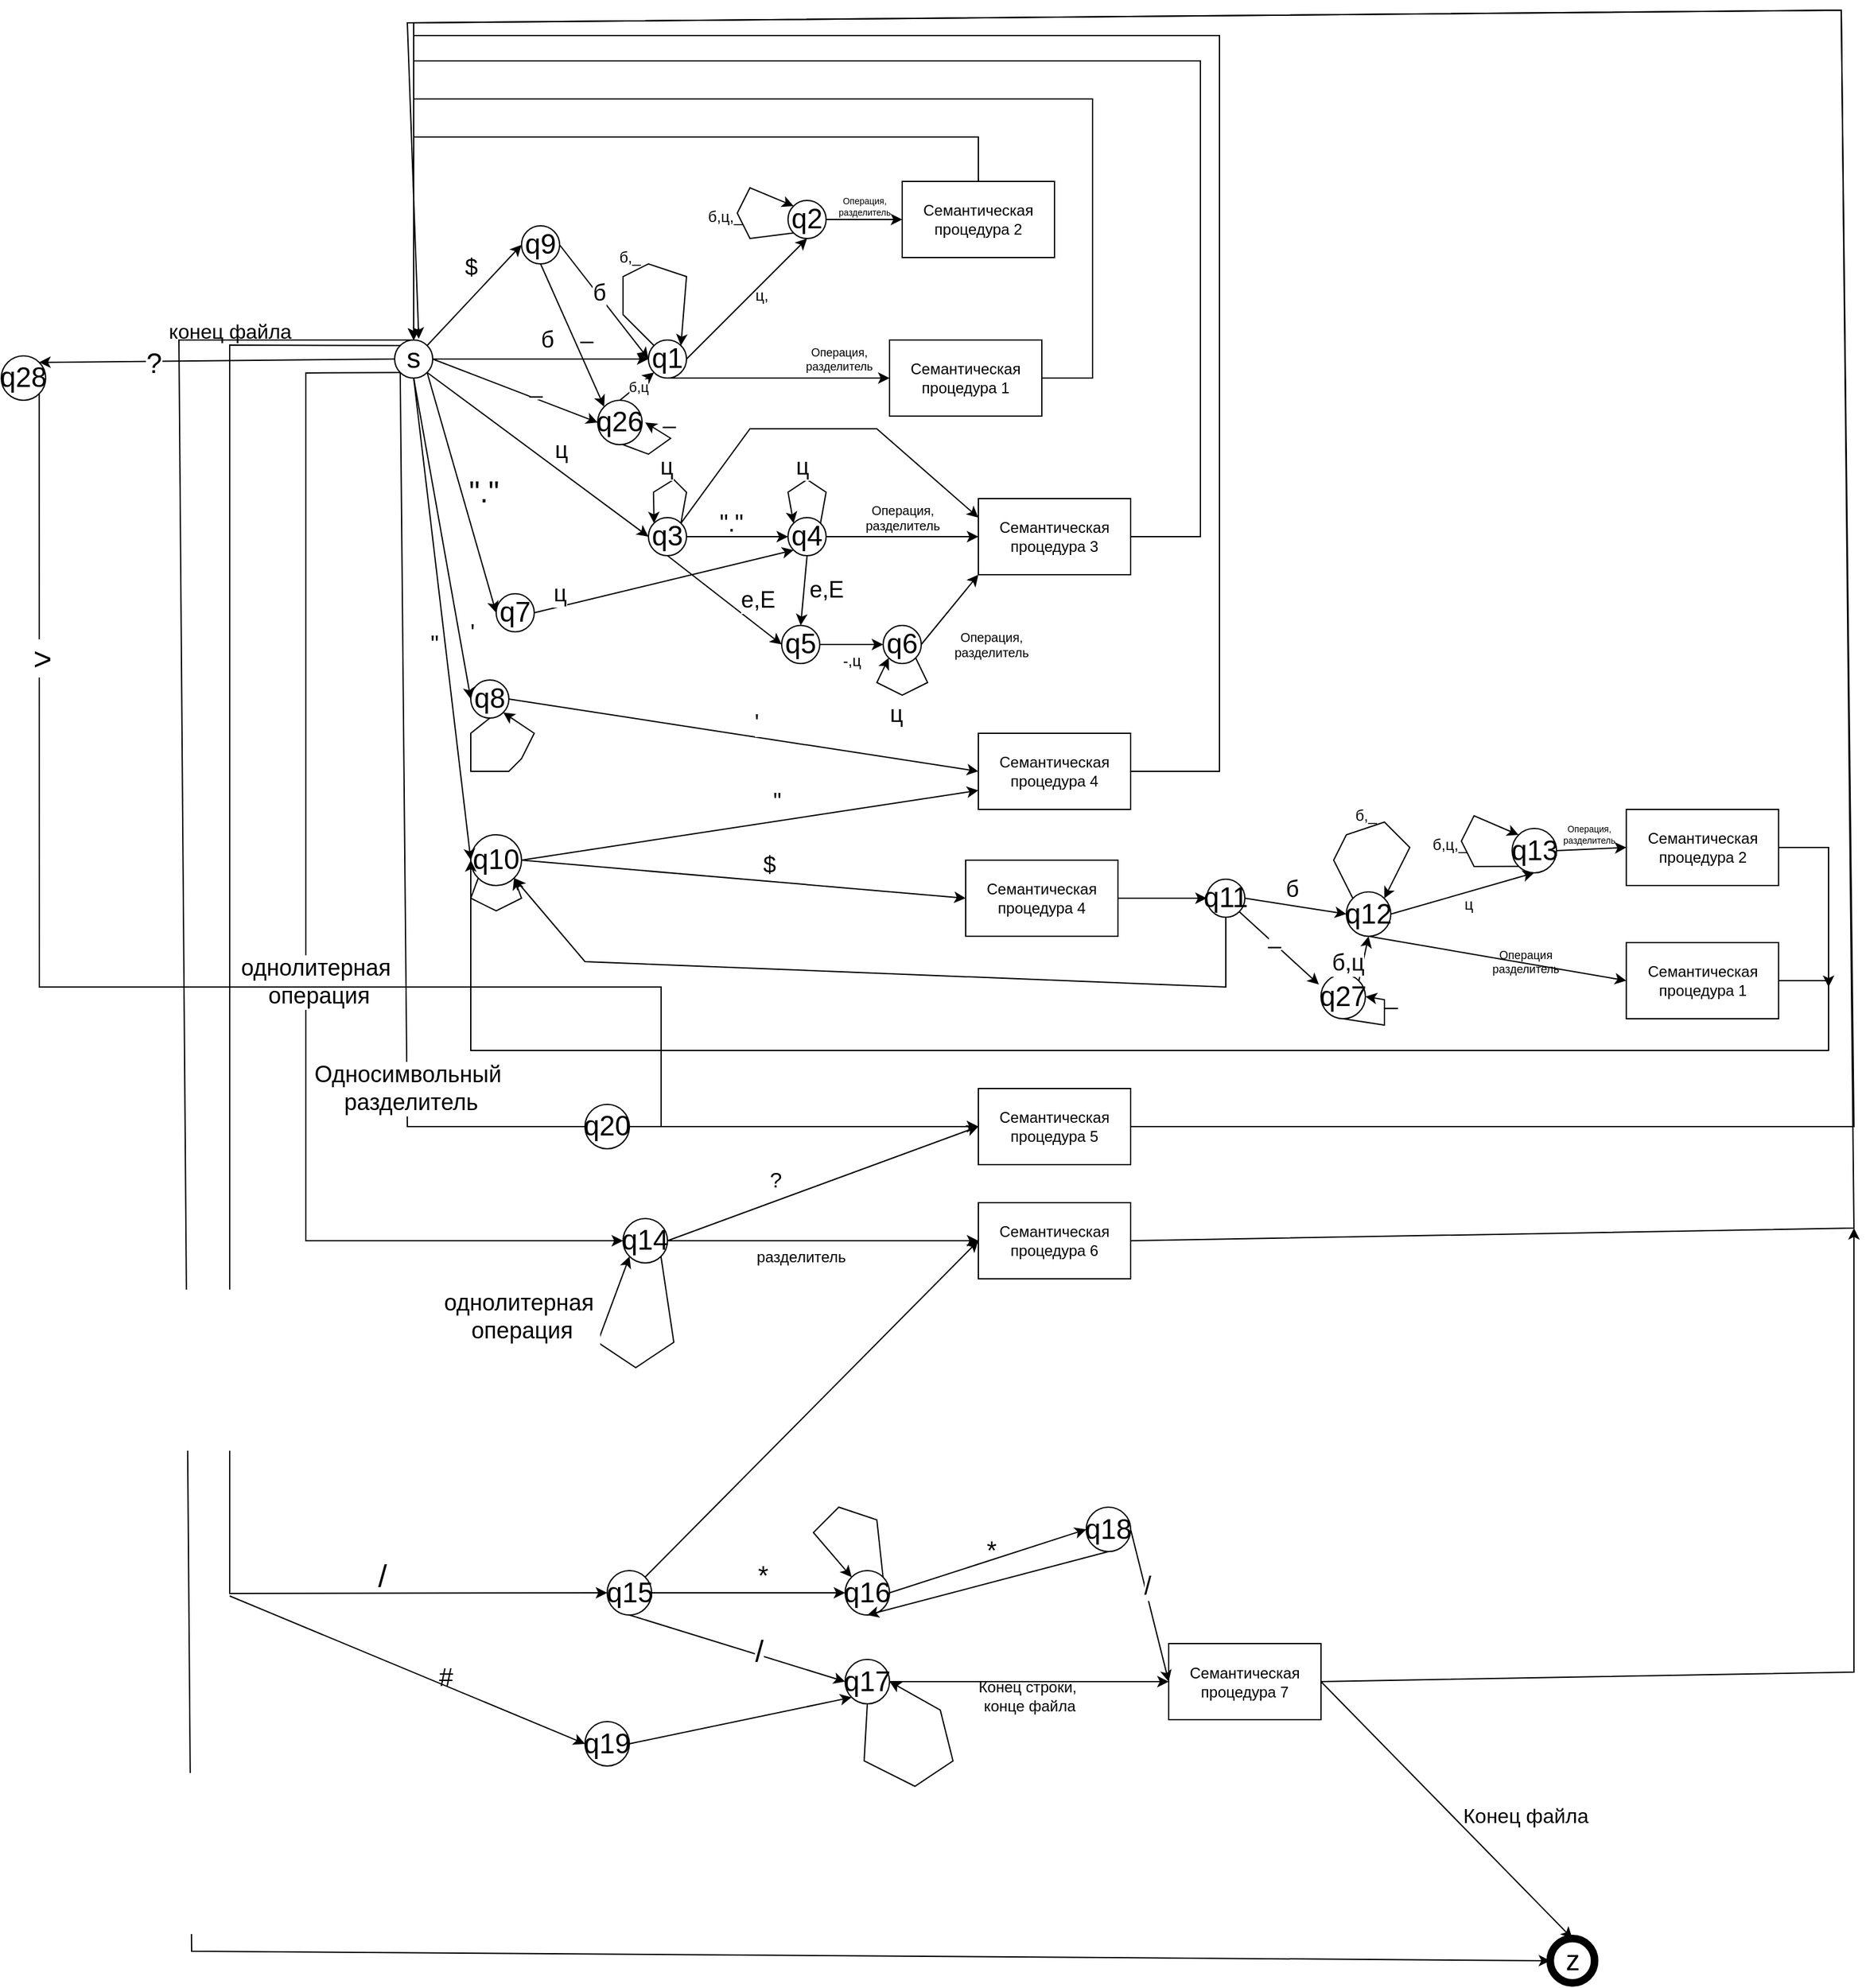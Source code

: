 <mxfile version="24.0.2" type="device">
  <diagram name="Страница — 1" id="Yy_oVvdv5WHtv4DTs_N_">
    <mxGraphModel dx="2081" dy="2607" grid="1" gridSize="10" guides="1" tooltips="1" connect="1" arrows="1" fold="1" page="1" pageScale="1" pageWidth="827" pageHeight="1169" math="0" shadow="0">
      <root>
        <mxCell id="0" />
        <mxCell id="1" parent="0" />
        <mxCell id="lg_ZGlqCutBqFKEGHfZC-1" value="s" style="ellipse;whiteSpace=wrap;html=1;aspect=fixed;fontSize=22;align=center;" parent="1" vertex="1">
          <mxGeometry x="110" y="120" width="30" height="30" as="geometry" />
        </mxCell>
        <mxCell id="lg_ZGlqCutBqFKEGHfZC-2" value="q1" style="ellipse;whiteSpace=wrap;html=1;aspect=fixed;fontSize=22;align=center;" parent="1" vertex="1">
          <mxGeometry x="310" y="120" width="30" height="30" as="geometry" />
        </mxCell>
        <mxCell id="lg_ZGlqCutBqFKEGHfZC-3" value="" style="endArrow=classic;html=1;rounded=0;exitX=1;exitY=0.5;exitDx=0;exitDy=0;entryX=0;entryY=0.5;entryDx=0;entryDy=0;" parent="1" source="lg_ZGlqCutBqFKEGHfZC-1" target="lg_ZGlqCutBqFKEGHfZC-2" edge="1">
          <mxGeometry width="50" height="50" relative="1" as="geometry">
            <mxPoint x="190" y="140" as="sourcePoint" />
            <mxPoint x="240" y="90" as="targetPoint" />
          </mxGeometry>
        </mxCell>
        <mxCell id="lg_ZGlqCutBqFKEGHfZC-4" value="б" style="edgeLabel;html=1;align=center;verticalAlign=middle;resizable=0;points=[];fontSize=18;" parent="lg_ZGlqCutBqFKEGHfZC-3" vertex="1" connectable="0">
          <mxGeometry x="0.177" relative="1" as="geometry">
            <mxPoint x="-10" y="-15" as="offset" />
          </mxGeometry>
        </mxCell>
        <mxCell id="lg_ZGlqCutBqFKEGHfZC-10" value="Семантическая процедура 1" style="rounded=0;whiteSpace=wrap;html=1;" parent="1" vertex="1">
          <mxGeometry x="500" y="120" width="120" height="60" as="geometry" />
        </mxCell>
        <mxCell id="lg_ZGlqCutBqFKEGHfZC-11" value="" style="endArrow=classic;html=1;rounded=0;exitX=0.5;exitY=1;exitDx=0;exitDy=0;entryX=0;entryY=0.5;entryDx=0;entryDy=0;" parent="1" source="lg_ZGlqCutBqFKEGHfZC-2" target="lg_ZGlqCutBqFKEGHfZC-10" edge="1">
          <mxGeometry width="50" height="50" relative="1" as="geometry">
            <mxPoint x="380" y="190" as="sourcePoint" />
            <mxPoint x="430" y="140" as="targetPoint" />
          </mxGeometry>
        </mxCell>
        <mxCell id="lg_ZGlqCutBqFKEGHfZC-13" value="Операция,&lt;div style=&quot;font-size: 9px;&quot;&gt;разделитель&lt;/div&gt;" style="text;html=1;align=center;verticalAlign=middle;resizable=0;points=[];autosize=1;strokeColor=none;fillColor=none;fontSize=9;" parent="1" vertex="1">
          <mxGeometry x="420" y="115" width="80" height="40" as="geometry" />
        </mxCell>
        <mxCell id="lg_ZGlqCutBqFKEGHfZC-14" value="" style="endArrow=classic;html=1;rounded=0;exitX=1;exitY=0.5;exitDx=0;exitDy=0;entryX=0.5;entryY=0;entryDx=0;entryDy=0;" parent="1" source="lg_ZGlqCutBqFKEGHfZC-10" target="lg_ZGlqCutBqFKEGHfZC-1" edge="1">
          <mxGeometry width="50" height="50" relative="1" as="geometry">
            <mxPoint x="335" y="160" as="sourcePoint" />
            <mxPoint x="335" y="261" as="targetPoint" />
            <Array as="points">
              <mxPoint x="660" y="150" />
              <mxPoint x="660" y="-70" />
              <mxPoint x="125" y="-70" />
            </Array>
          </mxGeometry>
        </mxCell>
        <mxCell id="lg_ZGlqCutBqFKEGHfZC-15" value="" style="endArrow=classic;html=1;rounded=0;exitX=1;exitY=0.5;exitDx=0;exitDy=0;entryX=0.5;entryY=1;entryDx=0;entryDy=0;" parent="1" source="lg_ZGlqCutBqFKEGHfZC-2" target="lg_ZGlqCutBqFKEGHfZC-16" edge="1">
          <mxGeometry width="50" height="50" relative="1" as="geometry">
            <mxPoint x="365" y="65" as="sourcePoint" />
            <mxPoint x="435" y="-50" as="targetPoint" />
          </mxGeometry>
        </mxCell>
        <mxCell id="lg_ZGlqCutBqFKEGHfZC-16" value="q2" style="ellipse;whiteSpace=wrap;html=1;aspect=fixed;fontSize=22;align=center;" parent="1" vertex="1">
          <mxGeometry x="420" y="10" width="30" height="30" as="geometry" />
        </mxCell>
        <mxCell id="lg_ZGlqCutBqFKEGHfZC-17" value="ц," style="text;html=1;align=center;verticalAlign=middle;resizable=0;points=[];autosize=1;strokeColor=none;fillColor=none;" parent="1" vertex="1">
          <mxGeometry x="384" y="70" width="30" height="30" as="geometry" />
        </mxCell>
        <mxCell id="lg_ZGlqCutBqFKEGHfZC-20" value="" style="endArrow=classic;html=1;rounded=0;exitX=1;exitY=0.5;exitDx=0;exitDy=0;entryX=0;entryY=0.5;entryDx=0;entryDy=0;" parent="1" source="lg_ZGlqCutBqFKEGHfZC-16" target="lg_ZGlqCutBqFKEGHfZC-22" edge="1">
          <mxGeometry width="50" height="50" relative="1" as="geometry">
            <mxPoint x="365" y="15" as="sourcePoint" />
            <mxPoint x="300" y="15" as="targetPoint" />
          </mxGeometry>
        </mxCell>
        <mxCell id="lg_ZGlqCutBqFKEGHfZC-21" value="Операция,&lt;div style=&quot;font-size: 7px;&quot;&gt;разделитель&lt;/div&gt;" style="text;html=1;align=center;verticalAlign=middle;resizable=0;points=[];autosize=1;strokeColor=none;fillColor=none;fontSize=7;" parent="1" vertex="1">
          <mxGeometry x="450" width="60" height="30" as="geometry" />
        </mxCell>
        <mxCell id="lg_ZGlqCutBqFKEGHfZC-22" value="Семантическая процедура 2" style="rounded=0;whiteSpace=wrap;html=1;" parent="1" vertex="1">
          <mxGeometry x="510" y="-5" width="120" height="60" as="geometry" />
        </mxCell>
        <mxCell id="lg_ZGlqCutBqFKEGHfZC-24" value="" style="endArrow=classic;html=1;rounded=0;entryX=0.5;entryY=0;entryDx=0;entryDy=0;exitX=0.5;exitY=0;exitDx=0;exitDy=0;" parent="1" source="lg_ZGlqCutBqFKEGHfZC-22" target="lg_ZGlqCutBqFKEGHfZC-1" edge="1">
          <mxGeometry width="50" height="50" relative="1" as="geometry">
            <mxPoint x="530" y="-70" as="sourcePoint" />
            <mxPoint x="150" y="50" as="targetPoint" />
            <Array as="points">
              <mxPoint x="570" y="-40" />
              <mxPoint x="125" y="-40" />
            </Array>
          </mxGeometry>
        </mxCell>
        <mxCell id="lg_ZGlqCutBqFKEGHfZC-28" value="" style="endArrow=classic;html=1;rounded=0;exitX=0;exitY=0;exitDx=0;exitDy=0;entryX=1;entryY=0;entryDx=0;entryDy=0;" parent="1" source="lg_ZGlqCutBqFKEGHfZC-2" target="lg_ZGlqCutBqFKEGHfZC-2" edge="1">
          <mxGeometry width="50" height="50" relative="1" as="geometry">
            <mxPoint x="260" y="55" as="sourcePoint" />
            <mxPoint x="320" y="55" as="targetPoint" />
            <Array as="points">
              <mxPoint x="290" y="100" />
              <mxPoint x="290" y="70" />
              <mxPoint x="310" y="60" />
              <mxPoint x="340" y="70" />
            </Array>
          </mxGeometry>
        </mxCell>
        <mxCell id="lg_ZGlqCutBqFKEGHfZC-29" value="б,_" style="text;html=1;align=center;verticalAlign=middle;resizable=0;points=[];autosize=1;strokeColor=none;fillColor=none;" parent="1" vertex="1">
          <mxGeometry x="275" y="40" width="40" height="30" as="geometry" />
        </mxCell>
        <mxCell id="lg_ZGlqCutBqFKEGHfZC-30" value="" style="endArrow=classic;html=1;rounded=0;exitX=0;exitY=1;exitDx=0;exitDy=0;entryX=0;entryY=0;entryDx=0;entryDy=0;" parent="1" source="lg_ZGlqCutBqFKEGHfZC-16" target="lg_ZGlqCutBqFKEGHfZC-16" edge="1">
          <mxGeometry width="50" height="50" relative="1" as="geometry">
            <mxPoint x="334" y="59" as="sourcePoint" />
            <mxPoint x="356" y="59" as="targetPoint" />
            <Array as="points">
              <mxPoint x="390" y="40" />
              <mxPoint x="380" y="20" />
              <mxPoint x="390" />
            </Array>
          </mxGeometry>
        </mxCell>
        <mxCell id="lg_ZGlqCutBqFKEGHfZC-31" value="б,ц,_" style="text;html=1;align=center;verticalAlign=middle;resizable=0;points=[];autosize=1;strokeColor=none;fillColor=none;" parent="1" vertex="1">
          <mxGeometry x="345" y="8" width="50" height="30" as="geometry" />
        </mxCell>
        <mxCell id="lg_ZGlqCutBqFKEGHfZC-32" value="q3" style="ellipse;whiteSpace=wrap;html=1;aspect=fixed;fontSize=22;align=center;" parent="1" vertex="1">
          <mxGeometry x="310" y="260" width="30" height="30" as="geometry" />
        </mxCell>
        <mxCell id="lg_ZGlqCutBqFKEGHfZC-33" value="" style="endArrow=classic;html=1;rounded=0;exitX=1;exitY=1;exitDx=0;exitDy=0;entryX=0;entryY=0.5;entryDx=0;entryDy=0;" parent="1" source="lg_ZGlqCutBqFKEGHfZC-1" target="lg_ZGlqCutBqFKEGHfZC-32" edge="1">
          <mxGeometry width="50" height="50" relative="1" as="geometry">
            <mxPoint x="150" y="145" as="sourcePoint" />
            <mxPoint x="320" y="145" as="targetPoint" />
          </mxGeometry>
        </mxCell>
        <mxCell id="lg_ZGlqCutBqFKEGHfZC-34" value="ц" style="edgeLabel;html=1;align=center;verticalAlign=middle;resizable=0;points=[];fontSize=18;" parent="lg_ZGlqCutBqFKEGHfZC-33" vertex="1" connectable="0">
          <mxGeometry x="0.177" relative="1" as="geometry">
            <mxPoint x="2" y="-15" as="offset" />
          </mxGeometry>
        </mxCell>
        <mxCell id="lg_ZGlqCutBqFKEGHfZC-35" value="" style="endArrow=classic;html=1;rounded=0;exitX=1;exitY=0;exitDx=0;exitDy=0;entryX=0;entryY=0;entryDx=0;entryDy=0;" parent="1" source="lg_ZGlqCutBqFKEGHfZC-32" target="lg_ZGlqCutBqFKEGHfZC-32" edge="1">
          <mxGeometry width="50" height="50" relative="1" as="geometry">
            <mxPoint x="361.217" y="240.003" as="sourcePoint" />
            <mxPoint x="340.003" y="240.003" as="targetPoint" />
            <Array as="points">
              <mxPoint x="340" y="240" />
              <mxPoint x="330" y="230" />
              <mxPoint x="314" y="240" />
            </Array>
          </mxGeometry>
        </mxCell>
        <mxCell id="lg_ZGlqCutBqFKEGHfZC-36" value="ц" style="edgeLabel;html=1;align=center;verticalAlign=middle;resizable=0;points=[];fontSize=18;" parent="lg_ZGlqCutBqFKEGHfZC-35" vertex="1" connectable="0">
          <mxGeometry x="0.177" relative="1" as="geometry">
            <mxPoint x="2" y="-15" as="offset" />
          </mxGeometry>
        </mxCell>
        <mxCell id="lg_ZGlqCutBqFKEGHfZC-37" value="q4" style="ellipse;whiteSpace=wrap;html=1;aspect=fixed;fontSize=22;align=center;" parent="1" vertex="1">
          <mxGeometry x="420" y="260" width="30" height="30" as="geometry" />
        </mxCell>
        <mxCell id="lg_ZGlqCutBqFKEGHfZC-38" value="" style="endArrow=classic;html=1;rounded=0;exitX=1;exitY=0.5;exitDx=0;exitDy=0;entryX=0;entryY=0.5;entryDx=0;entryDy=0;" parent="1" source="lg_ZGlqCutBqFKEGHfZC-32" target="lg_ZGlqCutBqFKEGHfZC-37" edge="1">
          <mxGeometry width="50" height="50" relative="1" as="geometry">
            <mxPoint x="360" y="270" as="sourcePoint" />
            <mxPoint x="410" y="220" as="targetPoint" />
          </mxGeometry>
        </mxCell>
        <mxCell id="lg_ZGlqCutBqFKEGHfZC-39" value="&quot;&lt;span style=&quot;background-color: initial; font-size: 19px;&quot;&gt;.&quot;&lt;/span&gt;" style="text;html=1;align=center;verticalAlign=middle;resizable=0;points=[];autosize=1;strokeColor=none;fillColor=none;fontSize=19;" parent="1" vertex="1">
          <mxGeometry x="355" y="245" width="40" height="40" as="geometry" />
        </mxCell>
        <mxCell id="lg_ZGlqCutBqFKEGHfZC-40" value="" style="endArrow=classic;html=1;rounded=0;exitX=1;exitY=0;exitDx=0;exitDy=0;entryX=0;entryY=0;entryDx=0;entryDy=0;" parent="1" source="lg_ZGlqCutBqFKEGHfZC-37" target="lg_ZGlqCutBqFKEGHfZC-37" edge="1">
          <mxGeometry width="50" height="50" relative="1" as="geometry">
            <mxPoint x="446" y="250" as="sourcePoint" />
            <mxPoint x="424" y="250" as="targetPoint" />
            <Array as="points">
              <mxPoint x="450" y="240" />
              <mxPoint x="435" y="230" />
              <mxPoint x="420" y="240" />
            </Array>
          </mxGeometry>
        </mxCell>
        <mxCell id="lg_ZGlqCutBqFKEGHfZC-41" value="ц" style="edgeLabel;html=1;align=center;verticalAlign=middle;resizable=0;points=[];fontSize=18;" parent="lg_ZGlqCutBqFKEGHfZC-40" vertex="1" connectable="0">
          <mxGeometry x="0.177" relative="1" as="geometry">
            <mxPoint x="2" y="-15" as="offset" />
          </mxGeometry>
        </mxCell>
        <mxCell id="lg_ZGlqCutBqFKEGHfZC-42" value="Семантическая процедура 3" style="rounded=0;whiteSpace=wrap;html=1;" parent="1" vertex="1">
          <mxGeometry x="570" y="245" width="120" height="60" as="geometry" />
        </mxCell>
        <mxCell id="lg_ZGlqCutBqFKEGHfZC-43" value="" style="endArrow=classic;html=1;rounded=0;exitX=1;exitY=0.5;exitDx=0;exitDy=0;entryX=0;entryY=0.5;entryDx=0;entryDy=0;" parent="1" source="lg_ZGlqCutBqFKEGHfZC-37" target="lg_ZGlqCutBqFKEGHfZC-42" edge="1">
          <mxGeometry width="50" height="50" relative="1" as="geometry">
            <mxPoint x="470" y="274.76" as="sourcePoint" />
            <mxPoint x="550" y="274.76" as="targetPoint" />
          </mxGeometry>
        </mxCell>
        <mxCell id="lg_ZGlqCutBqFKEGHfZC-44" value="Операция,&lt;div style=&quot;font-size: 10px;&quot;&gt;разделитель&lt;/div&gt;" style="text;html=1;align=center;verticalAlign=middle;resizable=0;points=[];autosize=1;strokeColor=none;fillColor=none;fontSize=10;" parent="1" vertex="1">
          <mxGeometry x="470" y="240" width="80" height="40" as="geometry" />
        </mxCell>
        <mxCell id="lg_ZGlqCutBqFKEGHfZC-45" value="" style="endArrow=classic;html=1;rounded=0;exitX=1;exitY=0.5;exitDx=0;exitDy=0;entryX=0.5;entryY=0;entryDx=0;entryDy=0;" parent="1" source="lg_ZGlqCutBqFKEGHfZC-42" target="lg_ZGlqCutBqFKEGHfZC-1" edge="1">
          <mxGeometry width="50" height="50" relative="1" as="geometry">
            <mxPoint x="705" y="275" as="sourcePoint" />
            <mxPoint x="210" y="245" as="targetPoint" />
            <Array as="points">
              <mxPoint x="745" y="275" />
              <mxPoint x="745" y="-100" />
              <mxPoint x="125" y="-100" />
            </Array>
          </mxGeometry>
        </mxCell>
        <mxCell id="lg_ZGlqCutBqFKEGHfZC-46" value="q5" style="ellipse;whiteSpace=wrap;html=1;aspect=fixed;fontSize=22;align=center;" parent="1" vertex="1">
          <mxGeometry x="415" y="345" width="30" height="30" as="geometry" />
        </mxCell>
        <mxCell id="lg_ZGlqCutBqFKEGHfZC-47" value="" style="endArrow=classic;html=1;rounded=0;exitX=0.5;exitY=1;exitDx=0;exitDy=0;entryX=0;entryY=0.5;entryDx=0;entryDy=0;" parent="1" source="lg_ZGlqCutBqFKEGHfZC-32" target="lg_ZGlqCutBqFKEGHfZC-46" edge="1">
          <mxGeometry width="50" height="50" relative="1" as="geometry">
            <mxPoint x="146" y="156" as="sourcePoint" />
            <mxPoint x="320" y="285" as="targetPoint" />
          </mxGeometry>
        </mxCell>
        <mxCell id="lg_ZGlqCutBqFKEGHfZC-48" value="e,E" style="edgeLabel;html=1;align=center;verticalAlign=middle;resizable=0;points=[];fontSize=18;" parent="lg_ZGlqCutBqFKEGHfZC-47" vertex="1" connectable="0">
          <mxGeometry x="0.177" relative="1" as="geometry">
            <mxPoint x="18" y="-6" as="offset" />
          </mxGeometry>
        </mxCell>
        <mxCell id="lg_ZGlqCutBqFKEGHfZC-49" value="" style="endArrow=classic;html=1;rounded=0;entryX=0;entryY=1;entryDx=0;entryDy=0;exitX=1;exitY=1;exitDx=0;exitDy=0;" parent="1" source="lg_ZGlqCutBqFKEGHfZC-55" target="lg_ZGlqCutBqFKEGHfZC-55" edge="1">
          <mxGeometry width="50" height="50" relative="1" as="geometry">
            <mxPoint x="635.607" y="399.997" as="sourcePoint" />
            <mxPoint x="614.393" y="399.997" as="targetPoint" />
            <Array as="points">
              <mxPoint x="530" y="390" />
              <mxPoint x="510" y="400" />
              <mxPoint x="490" y="390" />
            </Array>
          </mxGeometry>
        </mxCell>
        <mxCell id="lg_ZGlqCutBqFKEGHfZC-50" value="ц" style="edgeLabel;html=1;align=center;verticalAlign=middle;resizable=0;points=[];fontSize=18;" parent="lg_ZGlqCutBqFKEGHfZC-49" vertex="1" connectable="0">
          <mxGeometry x="0.177" relative="1" as="geometry">
            <mxPoint x="2" y="18" as="offset" />
          </mxGeometry>
        </mxCell>
        <mxCell id="lg_ZGlqCutBqFKEGHfZC-51" value="" style="endArrow=classic;html=1;rounded=0;exitX=0.5;exitY=1;exitDx=0;exitDy=0;entryX=0.5;entryY=0;entryDx=0;entryDy=0;" parent="1" source="lg_ZGlqCutBqFKEGHfZC-37" target="lg_ZGlqCutBqFKEGHfZC-46" edge="1">
          <mxGeometry width="50" height="50" relative="1" as="geometry">
            <mxPoint x="335" y="300" as="sourcePoint" />
            <mxPoint x="430" y="395" as="targetPoint" />
          </mxGeometry>
        </mxCell>
        <mxCell id="lg_ZGlqCutBqFKEGHfZC-52" value="e,E" style="edgeLabel;html=1;align=center;verticalAlign=middle;resizable=0;points=[];fontSize=18;" parent="lg_ZGlqCutBqFKEGHfZC-51" vertex="1" connectable="0">
          <mxGeometry x="0.177" relative="1" as="geometry">
            <mxPoint x="18" y="-6" as="offset" />
          </mxGeometry>
        </mxCell>
        <mxCell id="lg_ZGlqCutBqFKEGHfZC-53" value="" style="endArrow=classic;html=1;rounded=0;exitX=1;exitY=0.5;exitDx=0;exitDy=0;entryX=0;entryY=0.5;entryDx=0;entryDy=0;" parent="1" source="lg_ZGlqCutBqFKEGHfZC-46" target="lg_ZGlqCutBqFKEGHfZC-55" edge="1">
          <mxGeometry width="50" height="50" relative="1" as="geometry">
            <mxPoint x="510" y="385" as="sourcePoint" />
            <mxPoint x="630" y="385" as="targetPoint" />
          </mxGeometry>
        </mxCell>
        <mxCell id="lg_ZGlqCutBqFKEGHfZC-54" value="Операция,&lt;div style=&quot;font-size: 10px;&quot;&gt;разделитель&lt;/div&gt;" style="text;html=1;align=center;verticalAlign=middle;resizable=0;points=[];autosize=1;strokeColor=none;fillColor=none;fontSize=10;" parent="1" vertex="1">
          <mxGeometry x="540" y="340" width="80" height="40" as="geometry" />
        </mxCell>
        <mxCell id="lg_ZGlqCutBqFKEGHfZC-55" value="q6" style="ellipse;whiteSpace=wrap;html=1;aspect=fixed;fontSize=22;align=center;" parent="1" vertex="1">
          <mxGeometry x="495" y="345" width="30" height="30" as="geometry" />
        </mxCell>
        <mxCell id="lg_ZGlqCutBqFKEGHfZC-57" value="-,ц" style="text;html=1;align=center;verticalAlign=middle;resizable=0;points=[];autosize=1;strokeColor=none;fillColor=none;" parent="1" vertex="1">
          <mxGeometry x="450" y="358" width="40" height="30" as="geometry" />
        </mxCell>
        <mxCell id="lg_ZGlqCutBqFKEGHfZC-58" value="" style="endArrow=classic;html=1;rounded=0;exitX=1;exitY=0.5;exitDx=0;exitDy=0;entryX=0;entryY=1;entryDx=0;entryDy=0;" parent="1" source="lg_ZGlqCutBqFKEGHfZC-55" target="lg_ZGlqCutBqFKEGHfZC-42" edge="1">
          <mxGeometry width="50" height="50" relative="1" as="geometry">
            <mxPoint x="460" y="395" as="sourcePoint" />
            <mxPoint x="510" y="395" as="targetPoint" />
          </mxGeometry>
        </mxCell>
        <mxCell id="lg_ZGlqCutBqFKEGHfZC-59" value="" style="endArrow=classic;html=1;rounded=0;exitX=1;exitY=1;exitDx=0;exitDy=0;entryX=0;entryY=0.5;entryDx=0;entryDy=0;" parent="1" source="lg_ZGlqCutBqFKEGHfZC-1" target="lg_ZGlqCutBqFKEGHfZC-61" edge="1">
          <mxGeometry width="50" height="50" relative="1" as="geometry">
            <mxPoint x="146" y="156" as="sourcePoint" />
            <mxPoint x="340" y="190" as="targetPoint" />
          </mxGeometry>
        </mxCell>
        <mxCell id="lg_ZGlqCutBqFKEGHfZC-60" value="&quot;.&quot;" style="edgeLabel;html=1;align=center;verticalAlign=middle;resizable=0;points=[];fontSize=24;" parent="lg_ZGlqCutBqFKEGHfZC-59" vertex="1" connectable="0">
          <mxGeometry x="0.177" relative="1" as="geometry">
            <mxPoint x="12" y="-17" as="offset" />
          </mxGeometry>
        </mxCell>
        <mxCell id="lg_ZGlqCutBqFKEGHfZC-61" value="q7" style="ellipse;whiteSpace=wrap;html=1;aspect=fixed;fontSize=22;align=center;" parent="1" vertex="1">
          <mxGeometry x="190" y="320" width="30" height="30" as="geometry" />
        </mxCell>
        <mxCell id="lg_ZGlqCutBqFKEGHfZC-62" value="" style="endArrow=classic;html=1;rounded=0;exitX=1;exitY=0.5;exitDx=0;exitDy=0;entryX=0;entryY=1;entryDx=0;entryDy=0;" parent="1" source="lg_ZGlqCutBqFKEGHfZC-61" target="lg_ZGlqCutBqFKEGHfZC-37" edge="1">
          <mxGeometry width="50" height="50" relative="1" as="geometry">
            <mxPoint x="420" y="180" as="sourcePoint" />
            <mxPoint x="300" y="350" as="targetPoint" />
          </mxGeometry>
        </mxCell>
        <mxCell id="lg_ZGlqCutBqFKEGHfZC-63" value="ц" style="edgeLabel;html=1;align=center;verticalAlign=middle;resizable=0;points=[];fontSize=18;" parent="lg_ZGlqCutBqFKEGHfZC-62" vertex="1" connectable="0">
          <mxGeometry x="0.177" relative="1" as="geometry">
            <mxPoint x="-100" y="14" as="offset" />
          </mxGeometry>
        </mxCell>
        <mxCell id="lg_ZGlqCutBqFKEGHfZC-65" value="q8" style="ellipse;whiteSpace=wrap;html=1;aspect=fixed;fontSize=22;align=center;" parent="1" vertex="1">
          <mxGeometry x="170" y="388" width="30" height="30" as="geometry" />
        </mxCell>
        <mxCell id="lg_ZGlqCutBqFKEGHfZC-66" value="" style="endArrow=classic;html=1;rounded=0;exitX=0.5;exitY=1;exitDx=0;exitDy=0;entryX=0;entryY=0.5;entryDx=0;entryDy=0;" parent="1" source="lg_ZGlqCutBqFKEGHfZC-1" target="lg_ZGlqCutBqFKEGHfZC-65" edge="1">
          <mxGeometry width="50" height="50" relative="1" as="geometry">
            <mxPoint x="146" y="156" as="sourcePoint" />
            <mxPoint x="200" y="345" as="targetPoint" />
          </mxGeometry>
        </mxCell>
        <mxCell id="lg_ZGlqCutBqFKEGHfZC-67" value="&#39;" style="edgeLabel;html=1;align=center;verticalAlign=middle;resizable=0;points=[];fontSize=18;" parent="lg_ZGlqCutBqFKEGHfZC-66" vertex="1" connectable="0">
          <mxGeometry x="0.177" relative="1" as="geometry">
            <mxPoint x="19" y="52" as="offset" />
          </mxGeometry>
        </mxCell>
        <mxCell id="lg_ZGlqCutBqFKEGHfZC-68" value="" style="endArrow=classic;html=1;rounded=0;exitX=0.5;exitY=1;exitDx=0;exitDy=0;entryX=1;entryY=1;entryDx=0;entryDy=0;" parent="1" source="lg_ZGlqCutBqFKEGHfZC-65" target="lg_ZGlqCutBqFKEGHfZC-65" edge="1">
          <mxGeometry width="50" height="50" relative="1" as="geometry">
            <mxPoint x="310" y="388" as="sourcePoint" />
            <mxPoint x="220" y="450" as="targetPoint" />
            <Array as="points">
              <mxPoint x="170" y="430" />
              <mxPoint x="170" y="460" />
              <mxPoint x="200" y="460" />
              <mxPoint x="210" y="450" />
              <mxPoint x="220" y="430" />
            </Array>
          </mxGeometry>
        </mxCell>
        <mxCell id="lg_ZGlqCutBqFKEGHfZC-71" value="Семантическая процедура 4" style="rounded=0;whiteSpace=wrap;html=1;" parent="1" vertex="1">
          <mxGeometry x="570" y="430" width="120" height="60" as="geometry" />
        </mxCell>
        <mxCell id="lg_ZGlqCutBqFKEGHfZC-72" value="" style="endArrow=classic;html=1;rounded=0;exitX=1;exitY=0.5;exitDx=0;exitDy=0;entryX=0;entryY=0.5;entryDx=0;entryDy=0;" parent="1" source="lg_ZGlqCutBqFKEGHfZC-65" target="lg_ZGlqCutBqFKEGHfZC-71" edge="1">
          <mxGeometry width="50" height="50" relative="1" as="geometry">
            <mxPoint x="135" y="160" as="sourcePoint" />
            <mxPoint x="180" y="413" as="targetPoint" />
          </mxGeometry>
        </mxCell>
        <mxCell id="lg_ZGlqCutBqFKEGHfZC-73" value="&#39;" style="edgeLabel;html=1;align=center;verticalAlign=middle;resizable=0;points=[];fontSize=18;" parent="lg_ZGlqCutBqFKEGHfZC-72" vertex="1" connectable="0">
          <mxGeometry x="0.177" relative="1" as="geometry">
            <mxPoint x="-23" y="-15" as="offset" />
          </mxGeometry>
        </mxCell>
        <mxCell id="lg_ZGlqCutBqFKEGHfZC-74" value="" style="endArrow=classic;html=1;rounded=0;exitX=1;exitY=0.5;exitDx=0;exitDy=0;entryX=0.5;entryY=0;entryDx=0;entryDy=0;" parent="1" source="lg_ZGlqCutBqFKEGHfZC-71" target="lg_ZGlqCutBqFKEGHfZC-1" edge="1">
          <mxGeometry width="50" height="50" relative="1" as="geometry">
            <mxPoint x="755" y="445" as="sourcePoint" />
            <mxPoint x="130" y="-120" as="targetPoint" />
            <Array as="points">
              <mxPoint x="760" y="460" />
              <mxPoint x="760" y="-120" />
              <mxPoint x="125" y="-120" />
            </Array>
          </mxGeometry>
        </mxCell>
        <mxCell id="lg_ZGlqCutBqFKEGHfZC-75" value="" style="endArrow=classic;html=1;rounded=0;exitX=1;exitY=0;exitDx=0;exitDy=0;entryX=0;entryY=0.5;entryDx=0;entryDy=0;" parent="1" source="lg_ZGlqCutBqFKEGHfZC-1" target="lg_ZGlqCutBqFKEGHfZC-77" edge="1">
          <mxGeometry width="50" height="50" relative="1" as="geometry">
            <mxPoint x="150" y="38" as="sourcePoint" />
            <mxPoint x="200" y="40" as="targetPoint" />
          </mxGeometry>
        </mxCell>
        <mxCell id="lg_ZGlqCutBqFKEGHfZC-76" value="$" style="edgeLabel;html=1;align=center;verticalAlign=middle;resizable=0;points=[];fontSize=18;" parent="lg_ZGlqCutBqFKEGHfZC-75" vertex="1" connectable="0">
          <mxGeometry x="0.177" relative="1" as="geometry">
            <mxPoint x="-10" y="-15" as="offset" />
          </mxGeometry>
        </mxCell>
        <mxCell id="lg_ZGlqCutBqFKEGHfZC-77" value="q9" style="ellipse;whiteSpace=wrap;html=1;aspect=fixed;fontSize=22;align=center;" parent="1" vertex="1">
          <mxGeometry x="210" y="30" width="30" height="30" as="geometry" />
        </mxCell>
        <mxCell id="lg_ZGlqCutBqFKEGHfZC-78" value="" style="endArrow=classic;html=1;rounded=0;exitX=1;exitY=0.5;exitDx=0;exitDy=0;entryX=0;entryY=0.5;entryDx=0;entryDy=0;" parent="1" source="lg_ZGlqCutBqFKEGHfZC-77" target="lg_ZGlqCutBqFKEGHfZC-2" edge="1">
          <mxGeometry width="50" height="50" relative="1" as="geometry">
            <mxPoint x="150" y="145" as="sourcePoint" />
            <mxPoint x="320" y="145" as="targetPoint" />
          </mxGeometry>
        </mxCell>
        <mxCell id="lg_ZGlqCutBqFKEGHfZC-79" value="б" style="edgeLabel;html=1;align=center;verticalAlign=middle;resizable=0;points=[];fontSize=18;" parent="lg_ZGlqCutBqFKEGHfZC-78" vertex="1" connectable="0">
          <mxGeometry x="0.177" relative="1" as="geometry">
            <mxPoint x="-10" y="-15" as="offset" />
          </mxGeometry>
        </mxCell>
        <mxCell id="lg_ZGlqCutBqFKEGHfZC-80" value="q10" style="ellipse;whiteSpace=wrap;html=1;aspect=fixed;fontSize=22;align=center;" parent="1" vertex="1">
          <mxGeometry x="170" y="510" width="40" height="40" as="geometry" />
        </mxCell>
        <mxCell id="lg_ZGlqCutBqFKEGHfZC-81" value="" style="endArrow=classic;html=1;rounded=0;exitX=0.5;exitY=1;exitDx=0;exitDy=0;entryX=0;entryY=0.5;entryDx=0;entryDy=0;" parent="1" source="lg_ZGlqCutBqFKEGHfZC-1" target="lg_ZGlqCutBqFKEGHfZC-80" edge="1">
          <mxGeometry width="50" height="50" relative="1" as="geometry">
            <mxPoint x="135" y="160" as="sourcePoint" />
            <mxPoint x="180" y="413" as="targetPoint" />
          </mxGeometry>
        </mxCell>
        <mxCell id="lg_ZGlqCutBqFKEGHfZC-82" value="&quot;" style="edgeLabel;html=1;align=center;verticalAlign=middle;resizable=0;points=[];fontSize=18;" parent="lg_ZGlqCutBqFKEGHfZC-81" vertex="1" connectable="0">
          <mxGeometry x="0.177" relative="1" as="geometry">
            <mxPoint x="-11" y="-14" as="offset" />
          </mxGeometry>
        </mxCell>
        <mxCell id="lg_ZGlqCutBqFKEGHfZC-83" value="" style="endArrow=classic;html=1;rounded=0;exitX=1;exitY=0.5;exitDx=0;exitDy=0;entryX=0;entryY=0.75;entryDx=0;entryDy=0;" parent="1" source="lg_ZGlqCutBqFKEGHfZC-80" target="lg_ZGlqCutBqFKEGHfZC-71" edge="1">
          <mxGeometry width="50" height="50" relative="1" as="geometry">
            <mxPoint x="300" y="500" as="sourcePoint" />
            <mxPoint x="410" y="530" as="targetPoint" />
          </mxGeometry>
        </mxCell>
        <mxCell id="lg_ZGlqCutBqFKEGHfZC-84" value="&quot;" style="edgeLabel;html=1;align=center;verticalAlign=middle;resizable=0;points=[];fontSize=18;" parent="lg_ZGlqCutBqFKEGHfZC-83" vertex="1" connectable="0">
          <mxGeometry x="0.177" relative="1" as="geometry">
            <mxPoint x="-11" y="-14" as="offset" />
          </mxGeometry>
        </mxCell>
        <mxCell id="lg_ZGlqCutBqFKEGHfZC-85" value="" style="endArrow=classic;html=1;rounded=0;exitX=0;exitY=1;exitDx=0;exitDy=0;entryX=1;entryY=1;entryDx=0;entryDy=0;" parent="1" source="lg_ZGlqCutBqFKEGHfZC-80" target="lg_ZGlqCutBqFKEGHfZC-80" edge="1">
          <mxGeometry width="50" height="50" relative="1" as="geometry">
            <mxPoint x="150" y="570" as="sourcePoint" />
            <mxPoint x="220" y="550" as="targetPoint" />
            <Array as="points">
              <mxPoint x="170" y="560" />
              <mxPoint x="190" y="570" />
              <mxPoint x="210" y="560" />
            </Array>
          </mxGeometry>
        </mxCell>
        <mxCell id="lg_ZGlqCutBqFKEGHfZC-86" value="Семантическая процедура 4" style="rounded=0;whiteSpace=wrap;html=1;" parent="1" vertex="1">
          <mxGeometry x="560" y="530" width="120" height="60" as="geometry" />
        </mxCell>
        <mxCell id="lg_ZGlqCutBqFKEGHfZC-87" value="" style="endArrow=classic;html=1;rounded=0;exitX=1;exitY=0.5;exitDx=0;exitDy=0;entryX=0;entryY=0.5;entryDx=0;entryDy=0;" parent="1" source="lg_ZGlqCutBqFKEGHfZC-80" target="lg_ZGlqCutBqFKEGHfZC-86" edge="1">
          <mxGeometry width="50" height="50" relative="1" as="geometry">
            <mxPoint x="220" y="540" as="sourcePoint" />
            <mxPoint x="580" y="485" as="targetPoint" />
          </mxGeometry>
        </mxCell>
        <mxCell id="lg_ZGlqCutBqFKEGHfZC-88" value="$" style="edgeLabel;html=1;align=center;verticalAlign=middle;resizable=0;points=[];fontSize=18;" parent="lg_ZGlqCutBqFKEGHfZC-87" vertex="1" connectable="0">
          <mxGeometry x="0.177" relative="1" as="geometry">
            <mxPoint x="-11" y="-14" as="offset" />
          </mxGeometry>
        </mxCell>
        <mxCell id="lg_ZGlqCutBqFKEGHfZC-89" value="q12" style="ellipse;whiteSpace=wrap;html=1;aspect=fixed;fontSize=22;align=center;" parent="1" vertex="1">
          <mxGeometry x="860" y="555" width="35" height="35" as="geometry" />
        </mxCell>
        <mxCell id="lg_ZGlqCutBqFKEGHfZC-91" value="" style="endArrow=classic;html=1;rounded=0;exitX=0.5;exitY=1;exitDx=0;exitDy=0;entryX=0;entryY=0.5;entryDx=0;entryDy=0;" parent="1" source="lg_ZGlqCutBqFKEGHfZC-89" target="lg_ZGlqCutBqFKEGHfZC-109" edge="1">
          <mxGeometry width="50" height="50" relative="1" as="geometry">
            <mxPoint x="950.63" y="685" as="sourcePoint" />
            <mxPoint x="1070.63" y="645" as="targetPoint" />
          </mxGeometry>
        </mxCell>
        <mxCell id="lg_ZGlqCutBqFKEGHfZC-92" value="Операция&lt;div style=&quot;font-size: 9px;&quot;&gt;разделитель&lt;/div&gt;" style="text;html=1;align=center;verticalAlign=middle;resizable=0;points=[];autosize=1;strokeColor=none;fillColor=none;fontSize=9;" parent="1" vertex="1">
          <mxGeometry x="960.63" y="590" width="80" height="40" as="geometry" />
        </mxCell>
        <mxCell id="lg_ZGlqCutBqFKEGHfZC-93" value="" style="endArrow=classic;html=1;rounded=0;exitX=1;exitY=0.5;exitDx=0;exitDy=0;entryX=0.5;entryY=1;entryDx=0;entryDy=0;" parent="1" source="lg_ZGlqCutBqFKEGHfZC-89" target="lg_ZGlqCutBqFKEGHfZC-94" edge="1">
          <mxGeometry width="50" height="50" relative="1" as="geometry">
            <mxPoint x="935.63" y="560" as="sourcePoint" />
            <mxPoint x="1005.63" y="445" as="targetPoint" />
          </mxGeometry>
        </mxCell>
        <mxCell id="lg_ZGlqCutBqFKEGHfZC-94" value="q13" style="ellipse;whiteSpace=wrap;html=1;aspect=fixed;fontSize=22;align=center;" parent="1" vertex="1">
          <mxGeometry x="990.63" y="505" width="35" height="35" as="geometry" />
        </mxCell>
        <mxCell id="lg_ZGlqCutBqFKEGHfZC-95" value="ц" style="text;html=1;align=center;verticalAlign=middle;resizable=0;points=[];autosize=1;strokeColor=none;fillColor=none;" parent="1" vertex="1">
          <mxGeometry x="940.63" y="550" width="30" height="30" as="geometry" />
        </mxCell>
        <mxCell id="lg_ZGlqCutBqFKEGHfZC-96" value="" style="endArrow=classic;html=1;rounded=0;exitX=1;exitY=0.5;exitDx=0;exitDy=0;entryX=0;entryY=0.5;entryDx=0;entryDy=0;" parent="1" source="lg_ZGlqCutBqFKEGHfZC-94" target="lg_ZGlqCutBqFKEGHfZC-98" edge="1">
          <mxGeometry width="50" height="50" relative="1" as="geometry">
            <mxPoint x="935.63" y="510" as="sourcePoint" />
            <mxPoint x="870.63" y="510" as="targetPoint" />
          </mxGeometry>
        </mxCell>
        <mxCell id="lg_ZGlqCutBqFKEGHfZC-97" value="Операция,&lt;div style=&quot;font-size: 7px;&quot;&gt;разделитель&lt;/div&gt;" style="text;html=1;align=center;verticalAlign=middle;resizable=0;points=[];autosize=1;strokeColor=none;fillColor=none;fontSize=7;" parent="1" vertex="1">
          <mxGeometry x="1020.63" y="495" width="60" height="30" as="geometry" />
        </mxCell>
        <mxCell id="lg_ZGlqCutBqFKEGHfZC-98" value="Семантическая процедура 2" style="rounded=0;whiteSpace=wrap;html=1;" parent="1" vertex="1">
          <mxGeometry x="1080.63" y="490" width="120" height="60" as="geometry" />
        </mxCell>
        <mxCell id="lg_ZGlqCutBqFKEGHfZC-99" value="" style="endArrow=classic;html=1;rounded=0;exitX=0;exitY=0;exitDx=0;exitDy=0;entryX=1;entryY=0;entryDx=0;entryDy=0;" parent="1" source="lg_ZGlqCutBqFKEGHfZC-89" target="lg_ZGlqCutBqFKEGHfZC-89" edge="1">
          <mxGeometry width="50" height="50" relative="1" as="geometry">
            <mxPoint x="830.63" y="550" as="sourcePoint" />
            <mxPoint x="890.63" y="550" as="targetPoint" />
            <Array as="points">
              <mxPoint x="850" y="530" />
              <mxPoint x="860" y="510" />
              <mxPoint x="890" y="500" />
              <mxPoint x="910" y="520" />
            </Array>
          </mxGeometry>
        </mxCell>
        <mxCell id="lg_ZGlqCutBqFKEGHfZC-100" value="б,_" style="text;html=1;align=center;verticalAlign=middle;resizable=0;points=[];autosize=1;strokeColor=none;fillColor=none;" parent="1" vertex="1">
          <mxGeometry x="855" y="480" width="40" height="30" as="geometry" />
        </mxCell>
        <mxCell id="lg_ZGlqCutBqFKEGHfZC-101" value="" style="endArrow=classic;html=1;rounded=0;exitX=0;exitY=1;exitDx=0;exitDy=0;entryX=0;entryY=0;entryDx=0;entryDy=0;" parent="1" source="lg_ZGlqCutBqFKEGHfZC-94" target="lg_ZGlqCutBqFKEGHfZC-94" edge="1">
          <mxGeometry width="50" height="50" relative="1" as="geometry">
            <mxPoint x="904.63" y="554" as="sourcePoint" />
            <mxPoint x="926.63" y="554" as="targetPoint" />
            <Array as="points">
              <mxPoint x="960.63" y="535" />
              <mxPoint x="950.63" y="515" />
              <mxPoint x="960.63" y="495" />
            </Array>
          </mxGeometry>
        </mxCell>
        <mxCell id="lg_ZGlqCutBqFKEGHfZC-102" value="б,ц,_" style="text;html=1;align=center;verticalAlign=middle;resizable=0;points=[];autosize=1;strokeColor=none;fillColor=none;" parent="1" vertex="1">
          <mxGeometry x="915.63" y="503" width="50" height="30" as="geometry" />
        </mxCell>
        <mxCell id="lg_ZGlqCutBqFKEGHfZC-104" value="q11" style="ellipse;whiteSpace=wrap;html=1;aspect=fixed;fontSize=22;align=center;" parent="1" vertex="1">
          <mxGeometry x="750" y="545" width="30" height="30" as="geometry" />
        </mxCell>
        <mxCell id="lg_ZGlqCutBqFKEGHfZC-105" value="" style="endArrow=classic;html=1;rounded=0;exitX=1;exitY=0.5;exitDx=0;exitDy=0;entryX=0;entryY=0.5;entryDx=0;entryDy=0;" parent="1" source="lg_ZGlqCutBqFKEGHfZC-104" target="lg_ZGlqCutBqFKEGHfZC-89" edge="1">
          <mxGeometry width="50" height="50" relative="1" as="geometry">
            <mxPoint x="720.63" y="640" as="sourcePoint" />
            <mxPoint x="890.63" y="640" as="targetPoint" />
          </mxGeometry>
        </mxCell>
        <mxCell id="lg_ZGlqCutBqFKEGHfZC-106" value="б" style="edgeLabel;html=1;align=center;verticalAlign=middle;resizable=0;points=[];fontSize=18;" parent="lg_ZGlqCutBqFKEGHfZC-105" vertex="1" connectable="0">
          <mxGeometry x="0.177" relative="1" as="geometry">
            <mxPoint x="-10" y="-15" as="offset" />
          </mxGeometry>
        </mxCell>
        <mxCell id="lg_ZGlqCutBqFKEGHfZC-107" value="" style="endArrow=classic;html=1;rounded=0;exitX=1;exitY=0.5;exitDx=0;exitDy=0;entryX=0;entryY=0.5;entryDx=0;entryDy=0;" parent="1" source="lg_ZGlqCutBqFKEGHfZC-86" target="lg_ZGlqCutBqFKEGHfZC-104" edge="1">
          <mxGeometry width="50" height="50" relative="1" as="geometry">
            <mxPoint x="770" y="580" as="sourcePoint" />
            <mxPoint x="891" y="640" as="targetPoint" />
          </mxGeometry>
        </mxCell>
        <mxCell id="lg_ZGlqCutBqFKEGHfZC-109" value="Семантическая процедура 1" style="rounded=0;whiteSpace=wrap;html=1;" parent="1" vertex="1">
          <mxGeometry x="1080.63" y="595" width="120" height="60" as="geometry" />
        </mxCell>
        <mxCell id="lg_ZGlqCutBqFKEGHfZC-110" value="" style="endArrow=classic;html=1;rounded=0;exitX=1;exitY=0.5;exitDx=0;exitDy=0;" parent="1" source="lg_ZGlqCutBqFKEGHfZC-98" edge="1">
          <mxGeometry width="50" height="50" relative="1" as="geometry">
            <mxPoint x="1025.63" y="960" as="sourcePoint" />
            <mxPoint x="1240" y="630" as="targetPoint" />
            <Array as="points">
              <mxPoint x="1240" y="520" />
            </Array>
          </mxGeometry>
        </mxCell>
        <mxCell id="lg_ZGlqCutBqFKEGHfZC-111" value="" style="endArrow=classic;html=1;rounded=0;exitX=1;exitY=0.5;exitDx=0;exitDy=0;entryX=0;entryY=0.5;entryDx=0;entryDy=0;" parent="1" source="lg_ZGlqCutBqFKEGHfZC-109" target="lg_ZGlqCutBqFKEGHfZC-80" edge="1">
          <mxGeometry width="50" height="50" relative="1" as="geometry">
            <mxPoint x="1211" y="530" as="sourcePoint" />
            <mxPoint x="120" y="680" as="targetPoint" />
            <Array as="points">
              <mxPoint x="1240" y="625" />
              <mxPoint x="1240" y="680" />
              <mxPoint x="170" y="680" />
            </Array>
          </mxGeometry>
        </mxCell>
        <mxCell id="lg_ZGlqCutBqFKEGHfZC-113" value="Семантическая процедура 5" style="rounded=0;whiteSpace=wrap;html=1;" parent="1" vertex="1">
          <mxGeometry x="570" y="710" width="120" height="60" as="geometry" />
        </mxCell>
        <mxCell id="lg_ZGlqCutBqFKEGHfZC-114" value="" style="endArrow=classic;html=1;rounded=0;exitX=0;exitY=1;exitDx=0;exitDy=0;entryX=0;entryY=0.5;entryDx=0;entryDy=0;" parent="1" source="lg_ZGlqCutBqFKEGHfZC-1" target="lg_ZGlqCutBqFKEGHfZC-113" edge="1">
          <mxGeometry width="50" height="50" relative="1" as="geometry">
            <mxPoint x="135" y="160" as="sourcePoint" />
            <mxPoint x="114" y="540" as="targetPoint" />
            <Array as="points">
              <mxPoint x="120" y="740" />
            </Array>
          </mxGeometry>
        </mxCell>
        <mxCell id="lg_ZGlqCutBqFKEGHfZC-115" value="Односимвольный&lt;div&gt;&amp;nbsp;разделитель&lt;/div&gt;" style="edgeLabel;html=1;align=center;verticalAlign=middle;resizable=0;points=[];fontSize=18;" parent="lg_ZGlqCutBqFKEGHfZC-114" vertex="1" connectable="0">
          <mxGeometry x="0.177" relative="1" as="geometry">
            <mxPoint x="-20" y="-30" as="offset" />
          </mxGeometry>
        </mxCell>
        <mxCell id="lg_ZGlqCutBqFKEGHfZC-117" value="" style="endArrow=classic;html=1;rounded=0;exitX=1;exitY=0.5;exitDx=0;exitDy=0;" parent="1" source="lg_ZGlqCutBqFKEGHfZC-113" edge="1">
          <mxGeometry width="50" height="50" relative="1" as="geometry">
            <mxPoint x="730" y="750" as="sourcePoint" />
            <mxPoint x="129" y="119" as="targetPoint" />
            <Array as="points">
              <mxPoint x="1260" y="740" />
              <mxPoint x="1250" y="-140" />
              <mxPoint x="120" y="-130" />
            </Array>
          </mxGeometry>
        </mxCell>
        <mxCell id="lg_ZGlqCutBqFKEGHfZC-118" value="" style="endArrow=classic;html=1;rounded=0;exitX=0;exitY=1;exitDx=0;exitDy=0;entryX=0;entryY=0.5;entryDx=0;entryDy=0;" parent="1" source="lg_ZGlqCutBqFKEGHfZC-1" target="lg_ZGlqCutBqFKEGHfZC-122" edge="1">
          <mxGeometry width="50" height="50" relative="1" as="geometry">
            <mxPoint x="54" y="155" as="sourcePoint" />
            <mxPoint x="50" y="840" as="targetPoint" />
            <Array as="points">
              <mxPoint x="40" y="146" />
              <mxPoint x="40" y="830" />
            </Array>
          </mxGeometry>
        </mxCell>
        <mxCell id="lg_ZGlqCutBqFKEGHfZC-119" value="однолитерная&amp;nbsp;&lt;div&gt;операция&lt;/div&gt;" style="edgeLabel;html=1;align=center;verticalAlign=middle;resizable=0;points=[];fontSize=18;" parent="lg_ZGlqCutBqFKEGHfZC-118" vertex="1" connectable="0">
          <mxGeometry x="0.177" relative="1" as="geometry">
            <mxPoint x="10" y="-39" as="offset" />
          </mxGeometry>
        </mxCell>
        <mxCell id="lg_ZGlqCutBqFKEGHfZC-120" value="Семантическая процедура 6" style="rounded=0;whiteSpace=wrap;html=1;" parent="1" vertex="1">
          <mxGeometry x="570" y="800" width="120" height="60" as="geometry" />
        </mxCell>
        <mxCell id="lg_ZGlqCutBqFKEGHfZC-121" value="" style="endArrow=classic;html=1;rounded=0;exitX=1;exitY=0.5;exitDx=0;exitDy=0;entryX=0.5;entryY=0;entryDx=0;entryDy=0;" parent="1" source="lg_ZGlqCutBqFKEGHfZC-120" target="lg_ZGlqCutBqFKEGHfZC-1" edge="1">
          <mxGeometry width="50" height="50" relative="1" as="geometry">
            <mxPoint x="690" y="830" as="sourcePoint" />
            <mxPoint x="120" y="-130" as="targetPoint" />
            <Array as="points">
              <mxPoint x="1260" y="820" />
              <mxPoint x="1250" y="-140" />
              <mxPoint x="125" y="-130" />
            </Array>
          </mxGeometry>
        </mxCell>
        <mxCell id="lg_ZGlqCutBqFKEGHfZC-122" value="q14" style="ellipse;whiteSpace=wrap;html=1;aspect=fixed;fontSize=22;align=center;" parent="1" vertex="1">
          <mxGeometry x="290" y="812.5" width="35" height="35" as="geometry" />
        </mxCell>
        <mxCell id="lg_ZGlqCutBqFKEGHfZC-125" value="" style="endArrow=classic;html=1;rounded=0;entryX=0;entryY=1;entryDx=0;entryDy=0;exitX=1;exitY=1;exitDx=0;exitDy=0;" parent="1" source="lg_ZGlqCutBqFKEGHfZC-122" target="lg_ZGlqCutBqFKEGHfZC-122" edge="1">
          <mxGeometry width="50" height="50" relative="1" as="geometry">
            <mxPoint x="350" y="910" as="sourcePoint" />
            <mxPoint x="330" y="890" as="targetPoint" />
            <Array as="points">
              <mxPoint x="330" y="910" />
              <mxPoint x="300" y="930" />
              <mxPoint x="270" y="910" />
            </Array>
          </mxGeometry>
        </mxCell>
        <mxCell id="lg_ZGlqCutBqFKEGHfZC-126" value="&lt;span style=&quot;font-size: 18px;&quot;&gt;однолитерная&amp;nbsp;&lt;/span&gt;&lt;div style=&quot;font-size: 18px;&quot;&gt;операция&lt;/div&gt;" style="edgeLabel;html=1;align=center;verticalAlign=middle;resizable=0;points=[];" parent="lg_ZGlqCutBqFKEGHfZC-125" vertex="1" connectable="0">
          <mxGeometry x="0.23" y="-3" relative="1" as="geometry">
            <mxPoint x="-70" y="-23" as="offset" />
          </mxGeometry>
        </mxCell>
        <mxCell id="lg_ZGlqCutBqFKEGHfZC-127" value="" style="endArrow=classic;html=1;rounded=0;exitX=1;exitY=0.5;exitDx=0;exitDy=0;entryX=0;entryY=0.5;entryDx=0;entryDy=0;" parent="1" source="lg_ZGlqCutBqFKEGHfZC-122" target="lg_ZGlqCutBqFKEGHfZC-120" edge="1">
          <mxGeometry width="50" height="50" relative="1" as="geometry">
            <mxPoint x="360" y="840" as="sourcePoint" />
            <mxPoint x="410" y="790" as="targetPoint" />
          </mxGeometry>
        </mxCell>
        <mxCell id="lg_ZGlqCutBqFKEGHfZC-128" value="&lt;div&gt;&lt;br&gt;&lt;/div&gt;&lt;div&gt;&lt;br&gt;&lt;/div&gt;" style="text;html=1;align=center;verticalAlign=middle;resizable=0;points=[];autosize=1;strokeColor=none;fillColor=none;" parent="1" vertex="1">
          <mxGeometry x="460" y="803" width="20" height="40" as="geometry" />
        </mxCell>
        <mxCell id="lg_ZGlqCutBqFKEGHfZC-129" value="q15" style="ellipse;whiteSpace=wrap;html=1;aspect=fixed;fontSize=22;align=center;" parent="1" vertex="1">
          <mxGeometry x="277.5" y="1090" width="35" height="35" as="geometry" />
        </mxCell>
        <mxCell id="lg_ZGlqCutBqFKEGHfZC-130" value="" style="endArrow=classic;html=1;rounded=0;entryX=0;entryY=0.5;entryDx=0;entryDy=0;exitX=0;exitY=0;exitDx=0;exitDy=0;" parent="1" source="lg_ZGlqCutBqFKEGHfZC-1" target="lg_ZGlqCutBqFKEGHfZC-129" edge="1">
          <mxGeometry width="50" height="50" relative="1" as="geometry">
            <mxPoint x="-30" y="100" as="sourcePoint" />
            <mxPoint x="30" y="1010" as="targetPoint" />
            <Array as="points">
              <mxPoint x="-20" y="124" />
              <mxPoint x="-20" y="1108" />
            </Array>
          </mxGeometry>
        </mxCell>
        <mxCell id="lg_ZGlqCutBqFKEGHfZC-131" value="/" style="text;html=1;align=center;verticalAlign=middle;resizable=0;points=[];autosize=1;strokeColor=none;fillColor=none;fontSize=25;" parent="1" vertex="1">
          <mxGeometry x="85" y="1073" width="30" height="40" as="geometry" />
        </mxCell>
        <mxCell id="lg_ZGlqCutBqFKEGHfZC-132" value="q16" style="ellipse;whiteSpace=wrap;html=1;aspect=fixed;fontSize=22;align=center;" parent="1" vertex="1">
          <mxGeometry x="465" y="1090" width="35" height="35" as="geometry" />
        </mxCell>
        <mxCell id="lg_ZGlqCutBqFKEGHfZC-133" value="" style="endArrow=classic;html=1;rounded=0;exitX=1;exitY=0.5;exitDx=0;exitDy=0;entryX=0;entryY=0.5;entryDx=0;entryDy=0;" parent="1" source="lg_ZGlqCutBqFKEGHfZC-129" target="lg_ZGlqCutBqFKEGHfZC-132" edge="1">
          <mxGeometry width="50" height="50" relative="1" as="geometry">
            <mxPoint x="370" y="1100" as="sourcePoint" />
            <mxPoint x="420" y="1050" as="targetPoint" />
          </mxGeometry>
        </mxCell>
        <mxCell id="lg_ZGlqCutBqFKEGHfZC-134" value="*" style="text;html=1;align=center;verticalAlign=middle;resizable=0;points=[];autosize=1;strokeColor=none;fillColor=none;fontSize=21;" parent="1" vertex="1">
          <mxGeometry x="385" y="1073" width="30" height="40" as="geometry" />
        </mxCell>
        <mxCell id="lg_ZGlqCutBqFKEGHfZC-135" value="q17" style="ellipse;whiteSpace=wrap;html=1;aspect=fixed;fontSize=22;align=center;" parent="1" vertex="1">
          <mxGeometry x="465" y="1160" width="35" height="35" as="geometry" />
        </mxCell>
        <mxCell id="lg_ZGlqCutBqFKEGHfZC-136" value="" style="endArrow=classic;html=1;rounded=0;exitX=0.5;exitY=1;exitDx=0;exitDy=0;entryX=0;entryY=0.5;entryDx=0;entryDy=0;" parent="1" source="lg_ZGlqCutBqFKEGHfZC-129" target="lg_ZGlqCutBqFKEGHfZC-135" edge="1">
          <mxGeometry width="50" height="50" relative="1" as="geometry">
            <mxPoint x="323" y="1118" as="sourcePoint" />
            <mxPoint x="475" y="1118" as="targetPoint" />
          </mxGeometry>
        </mxCell>
        <mxCell id="lg_ZGlqCutBqFKEGHfZC-137" value="/" style="edgeLabel;html=1;align=center;verticalAlign=middle;resizable=0;points=[];fontSize=24;" parent="lg_ZGlqCutBqFKEGHfZC-136" vertex="1" connectable="0">
          <mxGeometry x="0.188" y="3" relative="1" as="geometry">
            <mxPoint as="offset" />
          </mxGeometry>
        </mxCell>
        <mxCell id="lg_ZGlqCutBqFKEGHfZC-140" value="" style="endArrow=classic;html=1;rounded=0;exitX=0.5;exitY=1;exitDx=0;exitDy=0;entryX=1;entryY=0.5;entryDx=0;entryDy=0;" parent="1" source="lg_ZGlqCutBqFKEGHfZC-135" target="lg_ZGlqCutBqFKEGHfZC-135" edge="1">
          <mxGeometry width="50" height="50" relative="1" as="geometry">
            <mxPoint x="490" y="1230" as="sourcePoint" />
            <mxPoint x="640" y="1232.5" as="targetPoint" />
            <Array as="points">
              <mxPoint x="480" y="1240" />
              <mxPoint x="520" y="1260" />
              <mxPoint x="550" y="1240" />
              <mxPoint x="540" y="1200" />
            </Array>
          </mxGeometry>
        </mxCell>
        <mxCell id="lg_ZGlqCutBqFKEGHfZC-142" value="" style="endArrow=classic;html=1;rounded=0;exitX=1;exitY=0.5;exitDx=0;exitDy=0;entryX=0;entryY=0.5;entryDx=0;entryDy=0;" parent="1" source="lg_ZGlqCutBqFKEGHfZC-135" target="lg_ZGlqCutBqFKEGHfZC-144" edge="1">
          <mxGeometry width="50" height="50" relative="1" as="geometry">
            <mxPoint x="590" y="1107" as="sourcePoint" />
            <mxPoint x="670" y="1177.5" as="targetPoint" />
          </mxGeometry>
        </mxCell>
        <mxCell id="lg_ZGlqCutBqFKEGHfZC-143" value="Конец строки,&amp;nbsp;&lt;div&gt;конце файла&lt;/div&gt;" style="text;html=1;align=center;verticalAlign=middle;resizable=0;points=[];autosize=1;strokeColor=none;fillColor=none;" parent="1" vertex="1">
          <mxGeometry x="560" y="1169" width="100" height="40" as="geometry" />
        </mxCell>
        <mxCell id="lg_ZGlqCutBqFKEGHfZC-144" value="Семантическая процедура 7" style="rounded=0;whiteSpace=wrap;html=1;" parent="1" vertex="1">
          <mxGeometry x="720" y="1147.5" width="120" height="60" as="geometry" />
        </mxCell>
        <mxCell id="lg_ZGlqCutBqFKEGHfZC-145" value="q18" style="ellipse;whiteSpace=wrap;html=1;aspect=fixed;fontSize=22;align=center;" parent="1" vertex="1">
          <mxGeometry x="655" y="1040" width="35" height="35" as="geometry" />
        </mxCell>
        <mxCell id="lg_ZGlqCutBqFKEGHfZC-146" value="" style="endArrow=classic;html=1;rounded=0;exitX=1;exitY=0.5;exitDx=0;exitDy=0;entryX=0;entryY=0.5;entryDx=0;entryDy=0;" parent="1" source="lg_ZGlqCutBqFKEGHfZC-132" target="lg_ZGlqCutBqFKEGHfZC-145" edge="1">
          <mxGeometry width="50" height="50" relative="1" as="geometry">
            <mxPoint x="560" y="1107.13" as="sourcePoint" />
            <mxPoint x="712" y="1107.13" as="targetPoint" />
          </mxGeometry>
        </mxCell>
        <mxCell id="lg_ZGlqCutBqFKEGHfZC-147" value="*" style="text;html=1;align=center;verticalAlign=middle;resizable=0;points=[];autosize=1;strokeColor=none;fillColor=none;fontSize=20;" parent="1" vertex="1">
          <mxGeometry x="565" y="1053" width="30" height="40" as="geometry" />
        </mxCell>
        <mxCell id="lg_ZGlqCutBqFKEGHfZC-148" value="" style="endArrow=classic;html=1;rounded=0;exitX=0.5;exitY=1;exitDx=0;exitDy=0;entryX=0.5;entryY=1;entryDx=0;entryDy=0;" parent="1" source="lg_ZGlqCutBqFKEGHfZC-145" target="lg_ZGlqCutBqFKEGHfZC-132" edge="1">
          <mxGeometry width="50" height="50" relative="1" as="geometry">
            <mxPoint x="510" y="1118" as="sourcePoint" />
            <mxPoint x="665" y="1068" as="targetPoint" />
          </mxGeometry>
        </mxCell>
        <mxCell id="lg_ZGlqCutBqFKEGHfZC-149" value="" style="endArrow=classic;html=1;rounded=0;entryX=0;entryY=0.5;entryDx=0;entryDy=0;exitX=1;exitY=0.5;exitDx=0;exitDy=0;" parent="1" source="lg_ZGlqCutBqFKEGHfZC-145" target="lg_ZGlqCutBqFKEGHfZC-144" edge="1">
          <mxGeometry width="50" height="50" relative="1" as="geometry">
            <mxPoint x="740" y="1000" as="sourcePoint" />
            <mxPoint x="794.63" y="1053" as="targetPoint" />
          </mxGeometry>
        </mxCell>
        <mxCell id="lg_ZGlqCutBqFKEGHfZC-150" value="/" style="edgeLabel;html=1;align=center;verticalAlign=middle;resizable=0;points=[];fontSize=20;" parent="lg_ZGlqCutBqFKEGHfZC-149" vertex="1" connectable="0">
          <mxGeometry x="-0.267" y="2" relative="1" as="geometry">
            <mxPoint as="offset" />
          </mxGeometry>
        </mxCell>
        <mxCell id="lg_ZGlqCutBqFKEGHfZC-151" value="" style="endArrow=classic;html=1;rounded=0;entryX=0;entryY=0;entryDx=0;entryDy=0;exitX=1;exitY=0;exitDx=0;exitDy=0;" parent="1" source="lg_ZGlqCutBqFKEGHfZC-132" target="lg_ZGlqCutBqFKEGHfZC-132" edge="1">
          <mxGeometry width="50" height="50" relative="1" as="geometry">
            <mxPoint x="500" y="1060" as="sourcePoint" />
            <mxPoint x="450" y="1040" as="targetPoint" />
            <Array as="points">
              <mxPoint x="490" y="1050" />
              <mxPoint x="460" y="1040" />
              <mxPoint x="440" y="1060" />
            </Array>
          </mxGeometry>
        </mxCell>
        <mxCell id="lg_ZGlqCutBqFKEGHfZC-152" value="q19" style="ellipse;whiteSpace=wrap;html=1;aspect=fixed;fontSize=22;align=center;" parent="1" vertex="1">
          <mxGeometry x="260" y="1209" width="35" height="35" as="geometry" />
        </mxCell>
        <mxCell id="lg_ZGlqCutBqFKEGHfZC-153" value="" style="endArrow=classic;html=1;rounded=0;entryX=0;entryY=0.5;entryDx=0;entryDy=0;" parent="1" target="lg_ZGlqCutBqFKEGHfZC-152" edge="1">
          <mxGeometry width="50" height="50" relative="1" as="geometry">
            <mxPoint x="-20" y="1110" as="sourcePoint" />
            <mxPoint x="120" y="1170" as="targetPoint" />
          </mxGeometry>
        </mxCell>
        <mxCell id="lg_ZGlqCutBqFKEGHfZC-154" value="#" style="text;html=1;align=center;verticalAlign=middle;resizable=0;points=[];autosize=1;strokeColor=none;fillColor=none;fontSize=20;" parent="1" vertex="1">
          <mxGeometry x="135" y="1153" width="30" height="40" as="geometry" />
        </mxCell>
        <mxCell id="lg_ZGlqCutBqFKEGHfZC-155" value="" style="endArrow=classic;html=1;rounded=0;exitX=1;exitY=0.5;exitDx=0;exitDy=0;entryX=0;entryY=1;entryDx=0;entryDy=0;" parent="1" source="lg_ZGlqCutBqFKEGHfZC-152" target="lg_ZGlqCutBqFKEGHfZC-135" edge="1">
          <mxGeometry width="50" height="50" relative="1" as="geometry">
            <mxPoint x="390" y="1310" as="sourcePoint" />
            <mxPoint x="440" y="1260" as="targetPoint" />
          </mxGeometry>
        </mxCell>
        <mxCell id="lg_ZGlqCutBqFKEGHfZC-156" value="" style="endArrow=classic;html=1;rounded=0;exitX=1;exitY=0.5;exitDx=0;exitDy=0;" parent="1" source="lg_ZGlqCutBqFKEGHfZC-144" edge="1">
          <mxGeometry width="50" height="50" relative="1" as="geometry">
            <mxPoint x="1050" y="1110" as="sourcePoint" />
            <mxPoint x="1260" y="820" as="targetPoint" />
            <Array as="points">
              <mxPoint x="1260" y="1170" />
            </Array>
          </mxGeometry>
        </mxCell>
        <mxCell id="lg_ZGlqCutBqFKEGHfZC-157" value="z" style="ellipse;whiteSpace=wrap;html=1;aspect=fixed;fontSize=22;align=center;strokeWidth=6;" parent="1" vertex="1">
          <mxGeometry x="1020.63" y="1380" width="35" height="35" as="geometry" />
        </mxCell>
        <mxCell id="lg_ZGlqCutBqFKEGHfZC-158" value="" style="endArrow=classic;html=1;rounded=0;exitX=1;exitY=0.5;exitDx=0;exitDy=0;entryX=0.5;entryY=0;entryDx=0;entryDy=0;" parent="1" source="lg_ZGlqCutBqFKEGHfZC-144" target="lg_ZGlqCutBqFKEGHfZC-157" edge="1">
          <mxGeometry width="50" height="50" relative="1" as="geometry">
            <mxPoint x="970" y="1270" as="sourcePoint" />
            <mxPoint x="1020" y="1220" as="targetPoint" />
          </mxGeometry>
        </mxCell>
        <mxCell id="lg_ZGlqCutBqFKEGHfZC-159" value="Конец файла" style="text;html=1;align=center;verticalAlign=middle;resizable=0;points=[];autosize=1;strokeColor=none;fillColor=none;fontSize=16;" parent="1" vertex="1">
          <mxGeometry x="940.63" y="1268" width="120" height="30" as="geometry" />
        </mxCell>
        <mxCell id="lg_ZGlqCutBqFKEGHfZC-160" value="" style="endArrow=classic;html=1;rounded=0;entryX=0;entryY=0.5;entryDx=0;entryDy=0;exitX=0.5;exitY=0;exitDx=0;exitDy=0;" parent="1" source="lg_ZGlqCutBqFKEGHfZC-1" target="lg_ZGlqCutBqFKEGHfZC-157" edge="1">
          <mxGeometry width="50" height="50" relative="1" as="geometry">
            <mxPoint x="-50" y="110" as="sourcePoint" />
            <mxPoint x="1048" y="1390" as="targetPoint" />
            <Array as="points">
              <mxPoint x="-60" y="120" />
              <mxPoint x="-50" y="1390" />
            </Array>
          </mxGeometry>
        </mxCell>
        <mxCell id="lg_ZGlqCutBqFKEGHfZC-161" value="конец файла" style="text;html=1;align=center;verticalAlign=middle;resizable=0;points=[];autosize=1;strokeColor=none;fillColor=none;fontSize=16;" parent="1" vertex="1">
          <mxGeometry x="-80" y="98" width="120" height="30" as="geometry" />
        </mxCell>
        <mxCell id="lg_ZGlqCutBqFKEGHfZC-164" value="разделитель" style="text;html=1;align=center;verticalAlign=middle;resizable=0;points=[];autosize=1;strokeColor=none;fillColor=none;" parent="1" vertex="1">
          <mxGeometry x="385" y="828" width="90" height="30" as="geometry" />
        </mxCell>
        <mxCell id="lg_ZGlqCutBqFKEGHfZC-165" value="" style="endArrow=classic;html=1;rounded=0;exitX=1;exitY=0.5;exitDx=0;exitDy=0;entryX=0;entryY=0.5;entryDx=0;entryDy=0;" parent="1" source="lg_ZGlqCutBqFKEGHfZC-122" target="lg_ZGlqCutBqFKEGHfZC-113" edge="1">
          <mxGeometry width="50" height="50" relative="1" as="geometry">
            <mxPoint x="335" y="840" as="sourcePoint" />
            <mxPoint x="580" y="840" as="targetPoint" />
          </mxGeometry>
        </mxCell>
        <mxCell id="lg_ZGlqCutBqFKEGHfZC-166" value="?" style="text;html=1;align=center;verticalAlign=middle;resizable=0;points=[];autosize=1;strokeColor=none;fillColor=none;fontSize=17;" parent="1" vertex="1">
          <mxGeometry x="395" y="768" width="30" height="30" as="geometry" />
        </mxCell>
        <mxCell id="lg_ZGlqCutBqFKEGHfZC-167" value="q20" style="ellipse;whiteSpace=wrap;html=1;aspect=fixed;fontSize=22;align=center;" parent="1" vertex="1">
          <mxGeometry x="260" y="722.5" width="35" height="35" as="geometry" />
        </mxCell>
        <mxCell id="lg_ZGlqCutBqFKEGHfZC-207" value="q28" style="ellipse;whiteSpace=wrap;html=1;aspect=fixed;fontSize=22;align=center;" parent="1" vertex="1">
          <mxGeometry x="-200" y="132.5" width="35" height="35" as="geometry" />
        </mxCell>
        <mxCell id="lg_ZGlqCutBqFKEGHfZC-208" value="" style="endArrow=classic;html=1;rounded=0;exitX=0;exitY=0.5;exitDx=0;exitDy=0;entryX=1;entryY=0;entryDx=0;entryDy=0;fontSize=24;" parent="1" source="lg_ZGlqCutBqFKEGHfZC-1" target="lg_ZGlqCutBqFKEGHfZC-207" edge="1">
          <mxGeometry width="50" height="50" relative="1" as="geometry">
            <mxPoint x="-260" y="330" as="sourcePoint" />
            <mxPoint x="-210" y="280" as="targetPoint" />
          </mxGeometry>
        </mxCell>
        <mxCell id="lg_ZGlqCutBqFKEGHfZC-209" value="," style="edgeLabel;html=1;align=center;verticalAlign=middle;resizable=0;points=[];" parent="lg_ZGlqCutBqFKEGHfZC-208" vertex="1" connectable="0">
          <mxGeometry x="0.353" y="3" relative="1" as="geometry">
            <mxPoint as="offset" />
          </mxGeometry>
        </mxCell>
        <mxCell id="lg_ZGlqCutBqFKEGHfZC-210" value="?" style="edgeLabel;html=1;align=center;verticalAlign=middle;resizable=0;points=[];fontSize=22;" parent="lg_ZGlqCutBqFKEGHfZC-208" vertex="1" connectable="0">
          <mxGeometry x="0.359" y="2" relative="1" as="geometry">
            <mxPoint as="offset" />
          </mxGeometry>
        </mxCell>
        <mxCell id="lg_ZGlqCutBqFKEGHfZC-211" value="" style="endArrow=classic;html=1;rounded=0;exitX=1;exitY=1;exitDx=0;exitDy=0;entryX=0;entryY=0.5;entryDx=0;entryDy=0;" parent="1" source="lg_ZGlqCutBqFKEGHfZC-207" target="lg_ZGlqCutBqFKEGHfZC-113" edge="1">
          <mxGeometry width="50" height="50" relative="1" as="geometry">
            <mxPoint x="-230" y="550" as="sourcePoint" />
            <mxPoint x="-180" y="500" as="targetPoint" />
            <Array as="points">
              <mxPoint x="-170" y="630" />
              <mxPoint x="320" y="630" />
              <mxPoint x="320" y="740" />
              <mxPoint x="460" y="740" />
            </Array>
          </mxGeometry>
        </mxCell>
        <mxCell id="lg_ZGlqCutBqFKEGHfZC-212" value="&amp;gt;" style="edgeLabel;html=1;align=center;verticalAlign=middle;resizable=0;points=[];fontSize=25;" parent="lg_ZGlqCutBqFKEGHfZC-211" vertex="1" connectable="0">
          <mxGeometry x="-0.685" y="2" relative="1" as="geometry">
            <mxPoint as="offset" />
          </mxGeometry>
        </mxCell>
        <mxCell id="lg_ZGlqCutBqFKEGHfZC-217" value="" style="endArrow=classic;html=1;rounded=0;exitX=1;exitY=0;exitDx=0;exitDy=0;entryX=0;entryY=0.25;entryDx=0;entryDy=0;" parent="1" source="lg_ZGlqCutBqFKEGHfZC-32" target="lg_ZGlqCutBqFKEGHfZC-42" edge="1">
          <mxGeometry width="50" height="50" relative="1" as="geometry">
            <mxPoint x="460" y="285" as="sourcePoint" />
            <mxPoint x="580" y="285" as="targetPoint" />
            <Array as="points">
              <mxPoint x="390" y="190" />
              <mxPoint x="490" y="190" />
            </Array>
          </mxGeometry>
        </mxCell>
        <mxCell id="lg_ZGlqCutBqFKEGHfZC-218" value="" style="endArrow=classic;html=1;rounded=0;exitX=1;exitY=0;exitDx=0;exitDy=0;entryX=0;entryY=0.5;entryDx=0;entryDy=0;" parent="1" source="lg_ZGlqCutBqFKEGHfZC-129" target="lg_ZGlqCutBqFKEGHfZC-120" edge="1">
          <mxGeometry width="50" height="50" relative="1" as="geometry">
            <mxPoint x="328" y="1010" as="sourcePoint" />
            <mxPoint x="480" y="1010" as="targetPoint" />
          </mxGeometry>
        </mxCell>
        <mxCell id="lg_ZGlqCutBqFKEGHfZC-220" value="" style="endArrow=classic;html=1;rounded=0;exitX=0.5;exitY=1;exitDx=0;exitDy=0;entryX=1;entryY=1;entryDx=0;entryDy=0;" parent="1" source="lg_ZGlqCutBqFKEGHfZC-104" target="lg_ZGlqCutBqFKEGHfZC-80" edge="1">
          <mxGeometry width="50" height="50" relative="1" as="geometry">
            <mxPoint x="790" y="570" as="sourcePoint" />
            <mxPoint x="870" y="583" as="targetPoint" />
            <Array as="points">
              <mxPoint x="765" y="630" />
              <mxPoint x="260" y="610" />
            </Array>
          </mxGeometry>
        </mxCell>
        <mxCell id="lg_ZGlqCutBqFKEGHfZC-222" value="q26" style="ellipse;whiteSpace=wrap;html=1;aspect=fixed;fontSize=22;align=center;" parent="1" vertex="1">
          <mxGeometry x="270" y="167.5" width="35" height="35" as="geometry" />
        </mxCell>
        <mxCell id="lg_ZGlqCutBqFKEGHfZC-223" value="" style="endArrow=classic;html=1;rounded=0;exitX=1;exitY=0.5;exitDx=0;exitDy=0;entryX=0;entryY=0.5;entryDx=0;entryDy=0;" parent="1" source="lg_ZGlqCutBqFKEGHfZC-1" target="lg_ZGlqCutBqFKEGHfZC-222" edge="1">
          <mxGeometry width="50" height="50" relative="1" as="geometry">
            <mxPoint x="150" y="145" as="sourcePoint" />
            <mxPoint x="320" y="145" as="targetPoint" />
          </mxGeometry>
        </mxCell>
        <mxCell id="lg_ZGlqCutBqFKEGHfZC-224" value="_" style="edgeLabel;html=1;align=center;verticalAlign=middle;resizable=0;points=[];fontSize=18;" parent="lg_ZGlqCutBqFKEGHfZC-223" vertex="1" connectable="0">
          <mxGeometry x="0.177" relative="1" as="geometry">
            <mxPoint x="4" y="-9" as="offset" />
          </mxGeometry>
        </mxCell>
        <mxCell id="lg_ZGlqCutBqFKEGHfZC-225" value="" style="endArrow=classic;html=1;rounded=0;exitX=0.5;exitY=1;exitDx=0;exitDy=0;entryX=1;entryY=0.5;entryDx=0;entryDy=0;" parent="1" edge="1">
          <mxGeometry width="50" height="50" relative="1" as="geometry">
            <mxPoint x="290" y="202.5" as="sourcePoint" />
            <mxPoint x="307.5" y="185" as="targetPoint" />
            <Array as="points">
              <mxPoint x="310" y="210" />
              <mxPoint x="327.5" y="197.5" />
            </Array>
          </mxGeometry>
        </mxCell>
        <mxCell id="lg_ZGlqCutBqFKEGHfZC-226" value="_" style="edgeLabel;html=1;align=center;verticalAlign=middle;resizable=0;points=[];fontSize=18;" parent="lg_ZGlqCutBqFKEGHfZC-225" vertex="1" connectable="0">
          <mxGeometry x="0.177" relative="1" as="geometry">
            <mxPoint x="1" y="-20" as="offset" />
          </mxGeometry>
        </mxCell>
        <mxCell id="lg_ZGlqCutBqFKEGHfZC-227" value="" style="endArrow=classic;html=1;rounded=0;exitX=0.5;exitY=0;exitDx=0;exitDy=0;entryX=0;entryY=1;entryDx=0;entryDy=0;" parent="1" source="lg_ZGlqCutBqFKEGHfZC-222" target="lg_ZGlqCutBqFKEGHfZC-2" edge="1">
          <mxGeometry width="50" height="50" relative="1" as="geometry">
            <mxPoint x="335" y="160" as="sourcePoint" />
            <mxPoint x="510" y="160" as="targetPoint" />
          </mxGeometry>
        </mxCell>
        <mxCell id="lg_ZGlqCutBqFKEGHfZC-228" value="б,ц" style="edgeLabel;html=1;align=center;verticalAlign=middle;resizable=0;points=[];" parent="lg_ZGlqCutBqFKEGHfZC-227" vertex="1" connectable="0">
          <mxGeometry x="0.044" y="-1" relative="1" as="geometry">
            <mxPoint as="offset" />
          </mxGeometry>
        </mxCell>
        <mxCell id="lg_ZGlqCutBqFKEGHfZC-229" value="q27" style="ellipse;whiteSpace=wrap;html=1;aspect=fixed;fontSize=22;align=center;" parent="1" vertex="1">
          <mxGeometry x="840" y="620" width="35" height="35" as="geometry" />
        </mxCell>
        <mxCell id="lg_ZGlqCutBqFKEGHfZC-230" value="" style="endArrow=classic;html=1;rounded=0;exitX=1;exitY=1;exitDx=0;exitDy=0;entryX=-0.046;entryY=0.231;entryDx=0;entryDy=0;entryPerimeter=0;" parent="1" source="lg_ZGlqCutBqFKEGHfZC-104" target="lg_ZGlqCutBqFKEGHfZC-229" edge="1">
          <mxGeometry width="50" height="50" relative="1" as="geometry">
            <mxPoint x="790" y="570" as="sourcePoint" />
            <mxPoint x="870" y="583" as="targetPoint" />
          </mxGeometry>
        </mxCell>
        <mxCell id="lg_ZGlqCutBqFKEGHfZC-231" value="_" style="edgeLabel;html=1;align=center;verticalAlign=middle;resizable=0;points=[];fontSize=18;" parent="lg_ZGlqCutBqFKEGHfZC-230" vertex="1" connectable="0">
          <mxGeometry x="0.177" relative="1" as="geometry">
            <mxPoint x="-10" y="-15" as="offset" />
          </mxGeometry>
        </mxCell>
        <mxCell id="lg_ZGlqCutBqFKEGHfZC-232" value="" style="endArrow=classic;html=1;rounded=0;exitX=0.5;exitY=1;exitDx=0;exitDy=0;entryX=1;entryY=0.5;entryDx=0;entryDy=0;" parent="1" source="lg_ZGlqCutBqFKEGHfZC-229" target="lg_ZGlqCutBqFKEGHfZC-229" edge="1">
          <mxGeometry width="50" height="50" relative="1" as="geometry">
            <mxPoint x="786" y="581" as="sourcePoint" />
            <mxPoint x="848" y="638" as="targetPoint" />
            <Array as="points">
              <mxPoint x="890" y="660" />
              <mxPoint x="890" y="640" />
            </Array>
          </mxGeometry>
        </mxCell>
        <mxCell id="lg_ZGlqCutBqFKEGHfZC-233" value="_" style="edgeLabel;html=1;align=center;verticalAlign=middle;resizable=0;points=[];fontSize=18;" parent="lg_ZGlqCutBqFKEGHfZC-232" vertex="1" connectable="0">
          <mxGeometry x="0.177" relative="1" as="geometry">
            <mxPoint x="5" y="-15" as="offset" />
          </mxGeometry>
        </mxCell>
        <mxCell id="lg_ZGlqCutBqFKEGHfZC-234" value="" style="endArrow=classic;html=1;rounded=0;exitX=1;exitY=0;exitDx=0;exitDy=0;entryX=0.5;entryY=1;entryDx=0;entryDy=0;" parent="1" source="lg_ZGlqCutBqFKEGHfZC-229" target="lg_ZGlqCutBqFKEGHfZC-89" edge="1">
          <mxGeometry width="50" height="50" relative="1" as="geometry">
            <mxPoint x="786" y="581" as="sourcePoint" />
            <mxPoint x="848" y="638" as="targetPoint" />
          </mxGeometry>
        </mxCell>
        <mxCell id="lg_ZGlqCutBqFKEGHfZC-235" value="б,ц" style="edgeLabel;html=1;align=center;verticalAlign=middle;resizable=0;points=[];fontSize=18;" parent="lg_ZGlqCutBqFKEGHfZC-234" vertex="1" connectable="0">
          <mxGeometry x="0.177" relative="1" as="geometry">
            <mxPoint x="-14" y="6" as="offset" />
          </mxGeometry>
        </mxCell>
        <mxCell id="lg_ZGlqCutBqFKEGHfZC-236" value="" style="endArrow=classic;html=1;rounded=0;exitX=0.5;exitY=1;exitDx=0;exitDy=0;entryX=0;entryY=0;entryDx=0;entryDy=0;" parent="1" source="lg_ZGlqCutBqFKEGHfZC-77" target="lg_ZGlqCutBqFKEGHfZC-222" edge="1">
          <mxGeometry width="50" height="50" relative="1" as="geometry">
            <mxPoint x="250" y="55" as="sourcePoint" />
            <mxPoint x="320" y="145" as="targetPoint" />
          </mxGeometry>
        </mxCell>
        <mxCell id="lg_ZGlqCutBqFKEGHfZC-237" value="_" style="edgeLabel;html=1;align=center;verticalAlign=middle;resizable=0;points=[];fontSize=18;" parent="lg_ZGlqCutBqFKEGHfZC-236" vertex="1" connectable="0">
          <mxGeometry x="0.177" relative="1" as="geometry">
            <mxPoint x="6" y="-13" as="offset" />
          </mxGeometry>
        </mxCell>
      </root>
    </mxGraphModel>
  </diagram>
</mxfile>
